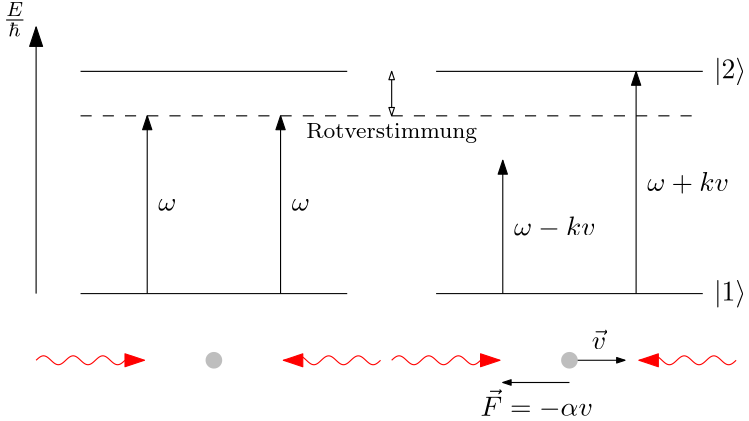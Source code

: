<?xml version="1.0"?>
<!DOCTYPE ipe SYSTEM "ipe.dtd">
<ipe version="70005" creator="Ipe 7.1.5">
<info created="D:20150520144725" modified="D:20150606224043"/>
<preamble>\usepackage{braket}</preamble>
<ipestyle name="basic">
<symbol name="arrow/arc(spx)">
<path stroke="sym-stroke" fill="sym-stroke" pen="sym-pen">
0 0 m
-1 0.333 l
-1 -0.333 l
h
</path>
</symbol>
<symbol name="arrow/farc(spx)">
<path stroke="sym-stroke" fill="white" pen="sym-pen">
0 0 m
-1 0.333 l
-1 -0.333 l
h
</path>
</symbol>
<symbol name="mark/circle(sx)" transformations="translations">
<path fill="sym-stroke">
0.6 0 0 0.6 0 0 e
0.4 0 0 0.4 0 0 e
</path>
</symbol>
<symbol name="mark/disk(sx)" transformations="translations">
<path fill="sym-stroke">
0.6 0 0 0.6 0 0 e
</path>
</symbol>
<symbol name="mark/fdisk(sfx)" transformations="translations">
<group>
<path fill="sym-fill">
0.5 0 0 0.5 0 0 e
</path>
<path fill="sym-stroke" fillrule="eofill">
0.6 0 0 0.6 0 0 e
0.4 0 0 0.4 0 0 e
</path>
</group>
</symbol>
<symbol name="mark/box(sx)" transformations="translations">
<path fill="sym-stroke" fillrule="eofill">
-0.6 -0.6 m
0.6 -0.6 l
0.6 0.6 l
-0.6 0.6 l
h
-0.4 -0.4 m
0.4 -0.4 l
0.4 0.4 l
-0.4 0.4 l
h
</path>
</symbol>
<symbol name="mark/square(sx)" transformations="translations">
<path fill="sym-stroke">
-0.6 -0.6 m
0.6 -0.6 l
0.6 0.6 l
-0.6 0.6 l
h
</path>
</symbol>
<symbol name="mark/fsquare(sfx)" transformations="translations">
<group>
<path fill="sym-fill">
-0.5 -0.5 m
0.5 -0.5 l
0.5 0.5 l
-0.5 0.5 l
h
</path>
<path fill="sym-stroke" fillrule="eofill">
-0.6 -0.6 m
0.6 -0.6 l
0.6 0.6 l
-0.6 0.6 l
h
-0.4 -0.4 m
0.4 -0.4 l
0.4 0.4 l
-0.4 0.4 l
h
</path>
</group>
</symbol>
<symbol name="mark/cross(sx)" transformations="translations">
<group>
<path fill="sym-stroke">
-0.43 -0.57 m
0.57 0.43 l
0.43 0.57 l
-0.57 -0.43 l
h
</path>
<path fill="sym-stroke">
-0.43 0.57 m
0.57 -0.43 l
0.43 -0.57 l
-0.57 0.43 l
h
</path>
</group>
</symbol>
<symbol name="arrow/fnormal(spx)">
<path stroke="sym-stroke" fill="white" pen="sym-pen">
0 0 m
-1 0.333 l
-1 -0.333 l
h
</path>
</symbol>
<symbol name="arrow/pointed(spx)">
<path stroke="sym-stroke" fill="sym-stroke" pen="sym-pen">
0 0 m
-1 0.333 l
-0.8 0 l
-1 -0.333 l
h
</path>
</symbol>
<symbol name="arrow/fpointed(spx)">
<path stroke="sym-stroke" fill="white" pen="sym-pen">
0 0 m
-1 0.333 l
-0.8 0 l
-1 -0.333 l
h
</path>
</symbol>
<symbol name="arrow/linear(spx)">
<path stroke="sym-stroke" pen="sym-pen">
-1 0.333 m
0 0 l
-1 -0.333 l
</path>
</symbol>
<symbol name="arrow/fdouble(spx)">
<path stroke="sym-stroke" fill="white" pen="sym-pen">
0 0 m
-1 0.333 l
-1 -0.333 l
h
-1 0 m
-2 0.333 l
-2 -0.333 l
h
</path>
</symbol>
<symbol name="arrow/double(spx)">
<path stroke="sym-stroke" fill="sym-stroke" pen="sym-pen">
0 0 m
-1 0.333 l
-1 -0.333 l
h
-1 0 m
-2 0.333 l
-2 -0.333 l
h
</path>
</symbol>
<pen name="heavier" value="0.8"/>
<pen name="fat" value="1.2"/>
<pen name="ultrafat" value="2"/>
<symbolsize name="large" value="5"/>
<symbolsize name="small" value="2"/>
<symbolsize name="tiny" value="1.1"/>
<arrowsize name="large" value="10"/>
<arrowsize name="small" value="5"/>
<arrowsize name="tiny" value="3"/>
<color name="red" value="1 0 0"/>
<color name="green" value="0 1 0"/>
<color name="blue" value="0 0 1"/>
<color name="yellow" value="1 1 0"/>
<color name="orange" value="1 0.647 0"/>
<color name="gold" value="1 0.843 0"/>
<color name="purple" value="0.627 0.125 0.941"/>
<color name="gray" value="0.745"/>
<color name="brown" value="0.647 0.165 0.165"/>
<color name="navy" value="0 0 0.502"/>
<color name="pink" value="1 0.753 0.796"/>
<color name="seagreen" value="0.18 0.545 0.341"/>
<color name="turquoise" value="0.251 0.878 0.816"/>
<color name="violet" value="0.933 0.51 0.933"/>
<color name="darkblue" value="0 0 0.545"/>
<color name="darkcyan" value="0 0.545 0.545"/>
<color name="darkgray" value="0.663"/>
<color name="darkgreen" value="0 0.392 0"/>
<color name="darkmagenta" value="0.545 0 0.545"/>
<color name="darkorange" value="1 0.549 0"/>
<color name="darkred" value="0.545 0 0"/>
<color name="lightblue" value="0.678 0.847 0.902"/>
<color name="lightcyan" value="0.878 1 1"/>
<color name="lightgray" value="0.827"/>
<color name="lightgreen" value="0.565 0.933 0.565"/>
<color name="lightyellow" value="1 1 0.878"/>
<dashstyle name="dashed" value="[4] 0"/>
<dashstyle name="dotted" value="[1 3] 0"/>
<dashstyle name="dash dotted" value="[4 2 1 2] 0"/>
<dashstyle name="dash dot dotted" value="[4 2 1 2 1 2] 0"/>
<textsize name="large" value="\large"/>
<textsize name="Large" value="\Large"/>
<textsize name="LARGE" value="\LARGE"/>
<textsize name="huge" value="\huge"/>
<textsize name="Huge" value="\Huge"/>
<textsize name="small" value="\small"/>
<textsize name="footnote" value="\footnotesize"/>
<textsize name="tiny" value="\tiny"/>
<textstyle name="center" begin="\begin{center}" end="\end{center}"/>
<textstyle name="itemize" begin="\begin{itemize}" end="\end{itemize}"/>
<textstyle name="item" begin="\begin{itemize}\item{}" end="\end{itemize}"/>
<gridsize name="4 pts" value="4"/>
<gridsize name="8 pts (~3 mm)" value="8"/>
<gridsize name="16 pts (~6 mm)" value="16"/>
<gridsize name="32 pts (~12 mm)" value="32"/>
<gridsize name="10 pts (~3.5 mm)" value="10"/>
<gridsize name="20 pts (~7 mm)" value="20"/>
<gridsize name="14 pts (~5 mm)" value="14"/>
<gridsize name="28 pts (~10 mm)" value="28"/>
<gridsize name="56 pts (~20 mm)" value="56"/>
<anglesize name="90 deg" value="90"/>
<anglesize name="60 deg" value="60"/>
<anglesize name="45 deg" value="45"/>
<anglesize name="30 deg" value="30"/>
<anglesize name="22.5 deg" value="22.5"/>
<tiling name="falling" angle="-60" step="4" width="1"/>
<tiling name="rising" angle="30" step="4" width="1"/>
</ipestyle>
<page>
<layer name="alpha"/>
<view layers="alpha" active="alpha"/>
<path layer="alpha" stroke="black">
80 704 m
176 704 l
</path>
<path matrix="1 0 0 1 0 -16" stroke="black">
80 800 m
176 800 l
</path>
<path matrix="1 0 0 1 128 80" stroke="black">
80 704 m
176 704 l
</path>
<path matrix="1 0 0 1 128 0" stroke="black">
80 704 m
176 704 l
</path>
<use matrix="1 0 0 1 0 8" name="mark/disk(sx)" pos="128 672" size="large" stroke="gray"/>
<path matrix="1 0 0 1 -8 8" stroke="red">
72 672 m
72.1077 672.102 72.2155 672.203 72.3232 672.303 c
72.431 672.402 72.5387 672.5 72.6465 672.594 c
72.7542 672.689 72.862 672.779 72.9697 672.865 c
73.0774 672.95 73.1852 673.03 73.2929 673.104 c
73.4007 673.177 73.5084 673.244 73.6162 673.303 c
73.7239 673.362 73.8316 673.413 73.9394 673.455 c
74.0471 673.497 74.1549 673.531 74.2626 673.555 c
74.3704 673.579 74.4781 673.593 74.5859 673.598 c
74.6936 673.603 74.8013 673.598 74.9091 673.584 c
75.0168 673.57 75.1246 673.546 75.2323 673.513 c
75.3401 673.479 75.4478 673.437 75.5556 673.386 c
75.6633 673.336 75.771 673.277 75.8788 673.21 c
75.9865 673.144 76.0943 673.07 76.202 672.991 c
76.3098 672.911 76.4175 672.825 76.5253 672.735 c
76.633 672.645 76.7407 672.55 76.8485 672.453 c
76.9562 672.356 77.064 672.256 77.1717 672.155 c
77.2795 672.054 77.3872 671.952 77.4949 671.851 c
77.6027 671.749 77.7104 671.649 77.8182 671.552 c
77.9259 671.454 78.0337 671.36 78.1414 671.269 c
78.2492 671.179 78.3569 671.093 78.4646 671.013 c
78.5724 670.933 78.6801 670.86 78.7879 670.793 c
78.8956 670.726 79.0034 670.667 79.1111 670.616 c
79.2189 670.565 79.3266 670.523 79.4343 670.489 c
79.5421 670.456 79.6498 670.431 79.7576 670.417 c
79.8653 670.402 79.9731 670.397 80.0808 670.402 c
80.1886 670.406 80.2963 670.42 80.404 670.444 c
80.5118 670.468 80.6195 670.501 80.7273 670.543 c
80.835 670.585 80.9428 670.636 81.0505 670.694 c
81.1582 670.753 81.266 670.819 81.3737 670.893 c
81.4815 670.966 81.5892 671.046 81.697 671.131 c
81.8047 671.216 81.9125 671.307 82.0202 671.401 c
82.1279 671.495 82.2357 671.593 82.3434 671.692 c
82.4512 671.792 82.5589 671.893 82.6667 671.995 c
82.7744 672.096 82.8822 672.198 82.9899 672.298 c
83.0976 672.397 83.2054 672.495 83.3131 672.59 c
83.4209 672.684 83.5286 672.775 83.6364 672.86 c
83.7441 672.946 83.8519 673.026 83.9596 673.1 c
84.0673 673.174 84.1751 673.241 84.2828 673.3 c
84.3906 673.359 84.4983 673.41 84.6061 673.453 c
84.7138 673.495 84.8215 673.529 84.9293 673.553 c
85.037 673.578 85.1448 673.593 85.2525 673.598 c
85.3603 673.603 85.468 673.599 85.5758 673.585 c
85.6835 673.571 85.7912 673.547 85.899 673.514 c
86.0067 673.481 86.1145 673.439 86.2222 673.389 c
86.33 673.339 86.4377 673.28 86.5455 673.214 c
86.6532 673.148 86.7609 673.074 86.8687 672.995 c
86.9764 672.915 87.0842 672.83 87.1919 672.74 c
87.2997 672.65 87.4074 672.555 87.5152 672.458 c
87.6229 672.361 87.7306 672.261 87.8384 672.16 c
87.9461 672.059 88.0539 671.957 88.1616 671.856 c
88.2694 671.755 88.3771 671.654 88.4848 671.557 c
88.5926 671.459 88.7003 671.364 88.8081 671.274 c
88.9158 671.184 89.0236 671.097 89.1313 671.017 c
89.2391 670.937 89.3468 670.863 89.4545 670.796 c
89.5623 670.729 89.67 670.67 89.7778 670.619 c
89.8855 670.567 89.9933 670.525 90.101 670.491 c
90.2088 670.457 90.3165 670.433 90.4242 670.418 c
90.532 670.403 90.6397 670.397 90.7475 670.401 c
90.8552 670.406 90.963 670.42 91.0707 670.443 c
91.1785 670.466 91.2862 670.499 91.3939 670.541 c
91.5017 670.582 91.6094 670.633 91.7172 670.691 c
91.8249 670.75 91.9327 670.816 92.0404 670.889 c
92.1481 670.962 92.2559 671.042 92.3636 671.127 c
92.4714 671.212 92.5791 671.302 92.6869 671.396 c
92.7946 671.49 92.9024 671.588 93.0101 671.687 c
93.1178 671.787 93.2256 671.888 93.3333 671.99 c
93.4411 672.091 93.5488 672.193 93.6566 672.293 c
93.7643 672.392 93.8721 672.49 93.9798 672.585 c
94.0875 672.679 94.1953 672.77 94.303 672.856 c
94.4108 672.942 94.5185 673.022 94.6263 673.096 c
94.734 673.17 94.8418 673.237 94.9495 673.297 c
95.0572 673.356 95.165 673.408 95.2727 673.451 c
95.3805 673.494 95.4882 673.528 95.596 673.552 c
95.7037 673.577 95.8114 673.592 95.9192 673.598 c
96.0269 673.603 96.1347 673.599 96.2424 673.585 c
96.3502 673.572 96.4579 673.548 96.5657 673.516 c
96.6734 673.483 96.7811 673.442 96.8889 673.392 c
96.9966 673.341 97.1044 673.283 97.2121 673.217 c
97.3199 673.151 97.4276 673.078 97.5354 672.999 c
97.6431 672.919 97.7508 672.834 97.8586 672.744 c
97.9663 672.654 98.0741 672.56 98.1818 672.463 c
98.2896 672.366 98.3973 672.266 98.5051 672.165 c
98.6128 672.064 98.7205 671.962 98.8283 671.861 c
98.936 671.76 99.0438 671.659 99.1515 671.562 c
99.2593 671.464 99.367 671.369 99.4747 671.279 c
99.5825 671.188 99.6902 671.102 99.798 671.021 c
99.9057 670.941 100.013 670.867 100.121 670.8 c
100.229 670.733 100.337 670.673 100.444 670.621 c
100.552 670.57 100.66 670.527 100.768 670.493 c
100.875 670.459 100.983 670.434 101.091 670.418 c
101.199 670.403 101.306 670.397 101.414 670.401 c
101.522 670.405 101.63 670.419 101.737 670.442 c
101.845 670.465 101.953 670.497 102.061 670.539 c
102.168 670.58 102.276 670.63 102.384 670.688 c
102.492 670.746 102.599 670.812 102.707 670.885 c
102.815 670.958 102.923 671.038 103.03 671.123 c
103.138 671.207 103.246 671.298 103.354 671.391 c
103.461 671.485 103.569 671.583 103.677 671.682 c
103.785 671.782 103.892 671.882 104 671.985 c
</path>
<path matrix="1 0 0 1 -1 8" stroke="red" arrow="normal/normal">
100 672 m
104 672 l
</path>
<path matrix="-1 0 0 -1 260 1351.99" stroke="red">
72 672 m
72.1077 672.102 72.2155 672.203 72.3232 672.303 c
72.431 672.402 72.5387 672.5 72.6465 672.594 c
72.7542 672.689 72.862 672.779 72.9697 672.865 c
73.0774 672.95 73.1852 673.03 73.2929 673.104 c
73.4007 673.177 73.5084 673.244 73.6162 673.303 c
73.7239 673.362 73.8316 673.413 73.9394 673.455 c
74.0471 673.497 74.1549 673.531 74.2626 673.555 c
74.3704 673.579 74.4781 673.593 74.5859 673.598 c
74.6936 673.603 74.8013 673.598 74.9091 673.584 c
75.0168 673.57 75.1246 673.546 75.2323 673.513 c
75.3401 673.479 75.4478 673.437 75.5556 673.386 c
75.6633 673.336 75.771 673.277 75.8788 673.21 c
75.9865 673.144 76.0943 673.07 76.202 672.991 c
76.3098 672.911 76.4175 672.825 76.5253 672.735 c
76.633 672.645 76.7407 672.55 76.8485 672.453 c
76.9562 672.356 77.064 672.256 77.1717 672.155 c
77.2795 672.054 77.3872 671.952 77.4949 671.851 c
77.6027 671.749 77.7104 671.649 77.8182 671.552 c
77.9259 671.454 78.0337 671.36 78.1414 671.269 c
78.2492 671.179 78.3569 671.093 78.4646 671.013 c
78.5724 670.933 78.6801 670.86 78.7879 670.793 c
78.8956 670.726 79.0034 670.667 79.1111 670.616 c
79.2189 670.565 79.3266 670.523 79.4343 670.489 c
79.5421 670.456 79.6498 670.431 79.7576 670.417 c
79.8653 670.402 79.9731 670.397 80.0808 670.402 c
80.1886 670.406 80.2963 670.42 80.404 670.444 c
80.5118 670.468 80.6195 670.501 80.7273 670.543 c
80.835 670.585 80.9428 670.636 81.0505 670.694 c
81.1582 670.753 81.266 670.819 81.3737 670.893 c
81.4815 670.966 81.5892 671.046 81.697 671.131 c
81.8047 671.216 81.9125 671.307 82.0202 671.401 c
82.1279 671.495 82.2357 671.593 82.3434 671.692 c
82.4512 671.792 82.5589 671.893 82.6667 671.995 c
82.7744 672.096 82.8822 672.198 82.9899 672.298 c
83.0976 672.397 83.2054 672.495 83.3131 672.59 c
83.4209 672.684 83.5286 672.775 83.6364 672.86 c
83.7441 672.946 83.8519 673.026 83.9596 673.1 c
84.0673 673.174 84.1751 673.241 84.2828 673.3 c
84.3906 673.359 84.4983 673.41 84.6061 673.453 c
84.7138 673.495 84.8215 673.529 84.9293 673.553 c
85.037 673.578 85.1448 673.593 85.2525 673.598 c
85.3603 673.603 85.468 673.599 85.5758 673.585 c
85.6835 673.571 85.7912 673.547 85.899 673.514 c
86.0067 673.481 86.1145 673.439 86.2222 673.389 c
86.33 673.339 86.4377 673.28 86.5455 673.214 c
86.6532 673.148 86.7609 673.074 86.8687 672.995 c
86.9764 672.915 87.0842 672.83 87.1919 672.74 c
87.2997 672.65 87.4074 672.555 87.5152 672.458 c
87.6229 672.361 87.7306 672.261 87.8384 672.16 c
87.9461 672.059 88.0539 671.957 88.1616 671.856 c
88.2694 671.755 88.3771 671.654 88.4848 671.557 c
88.5926 671.459 88.7003 671.364 88.8081 671.274 c
88.9158 671.184 89.0236 671.097 89.1313 671.017 c
89.2391 670.937 89.3468 670.863 89.4545 670.796 c
89.5623 670.729 89.67 670.67 89.7778 670.619 c
89.8855 670.567 89.9933 670.525 90.101 670.491 c
90.2088 670.457 90.3165 670.433 90.4242 670.418 c
90.532 670.403 90.6397 670.397 90.7475 670.401 c
90.8552 670.406 90.963 670.42 91.0707 670.443 c
91.1785 670.466 91.2862 670.499 91.3939 670.541 c
91.5017 670.582 91.6094 670.633 91.7172 670.691 c
91.8249 670.75 91.9327 670.816 92.0404 670.889 c
92.1481 670.962 92.2559 671.042 92.3636 671.127 c
92.4714 671.212 92.5791 671.302 92.6869 671.396 c
92.7946 671.49 92.9024 671.588 93.0101 671.687 c
93.1178 671.787 93.2256 671.888 93.3333 671.99 c
93.4411 672.091 93.5488 672.193 93.6566 672.293 c
93.7643 672.392 93.8721 672.49 93.9798 672.585 c
94.0875 672.679 94.1953 672.77 94.303 672.856 c
94.4108 672.942 94.5185 673.022 94.6263 673.096 c
94.734 673.17 94.8418 673.237 94.9495 673.297 c
95.0572 673.356 95.165 673.408 95.2727 673.451 c
95.3805 673.494 95.4882 673.528 95.596 673.552 c
95.7037 673.577 95.8114 673.592 95.9192 673.598 c
96.0269 673.603 96.1347 673.599 96.2424 673.585 c
96.3502 673.572 96.4579 673.548 96.5657 673.516 c
96.6734 673.483 96.7811 673.442 96.8889 673.392 c
96.9966 673.341 97.1044 673.283 97.2121 673.217 c
97.3199 673.151 97.4276 673.078 97.5354 672.999 c
97.6431 672.919 97.7508 672.834 97.8586 672.744 c
97.9663 672.654 98.0741 672.56 98.1818 672.463 c
98.2896 672.366 98.3973 672.266 98.5051 672.165 c
98.6128 672.064 98.7205 671.962 98.8283 671.861 c
98.936 671.76 99.0438 671.659 99.1515 671.562 c
99.2593 671.464 99.367 671.369 99.4747 671.279 c
99.5825 671.188 99.6902 671.102 99.798 671.021 c
99.9057 670.941 100.013 670.867 100.121 670.8 c
100.229 670.733 100.337 670.673 100.444 670.621 c
100.552 670.57 100.66 670.527 100.768 670.493 c
100.875 670.459 100.983 670.434 101.091 670.418 c
101.199 670.403 101.306 670.397 101.414 670.401 c
101.522 670.405 101.63 670.419 101.737 670.442 c
101.845 670.465 101.953 670.497 102.061 670.539 c
102.168 670.58 102.276 670.63 102.384 670.688 c
102.492 670.746 102.599 670.812 102.707 670.885 c
102.815 670.958 102.923 671.038 103.03 671.123 c
103.138 671.207 103.246 671.298 103.354 671.391 c
103.461 671.485 103.569 671.583 103.677 671.682 c
103.785 671.782 103.892 671.882 104 671.985 c
</path>
<path matrix="-1 0 0 -1 257 1351.99" stroke="red" arrow="normal/normal">
100 672 m
104 672 l
</path>
<path matrix="1 0 0 1 120 8" stroke="red">
72 672 m
72.1077 672.102 72.2155 672.203 72.3232 672.303 c
72.431 672.402 72.5387 672.5 72.6465 672.594 c
72.7542 672.689 72.862 672.779 72.9697 672.865 c
73.0774 672.95 73.1852 673.03 73.2929 673.104 c
73.4007 673.177 73.5084 673.244 73.6162 673.303 c
73.7239 673.362 73.8316 673.413 73.9394 673.455 c
74.0471 673.497 74.1549 673.531 74.2626 673.555 c
74.3704 673.579 74.4781 673.593 74.5859 673.598 c
74.6936 673.603 74.8013 673.598 74.9091 673.584 c
75.0168 673.57 75.1246 673.546 75.2323 673.513 c
75.3401 673.479 75.4478 673.437 75.5556 673.386 c
75.6633 673.336 75.771 673.277 75.8788 673.21 c
75.9865 673.144 76.0943 673.07 76.202 672.991 c
76.3098 672.911 76.4175 672.825 76.5253 672.735 c
76.633 672.645 76.7407 672.55 76.8485 672.453 c
76.9562 672.356 77.064 672.256 77.1717 672.155 c
77.2795 672.054 77.3872 671.952 77.4949 671.851 c
77.6027 671.749 77.7104 671.649 77.8182 671.552 c
77.9259 671.454 78.0337 671.36 78.1414 671.269 c
78.2492 671.179 78.3569 671.093 78.4646 671.013 c
78.5724 670.933 78.6801 670.86 78.7879 670.793 c
78.8956 670.726 79.0034 670.667 79.1111 670.616 c
79.2189 670.565 79.3266 670.523 79.4343 670.489 c
79.5421 670.456 79.6498 670.431 79.7576 670.417 c
79.8653 670.402 79.9731 670.397 80.0808 670.402 c
80.1886 670.406 80.2963 670.42 80.404 670.444 c
80.5118 670.468 80.6195 670.501 80.7273 670.543 c
80.835 670.585 80.9428 670.636 81.0505 670.694 c
81.1582 670.753 81.266 670.819 81.3737 670.893 c
81.4815 670.966 81.5892 671.046 81.697 671.131 c
81.8047 671.216 81.9125 671.307 82.0202 671.401 c
82.1279 671.495 82.2357 671.593 82.3434 671.692 c
82.4512 671.792 82.5589 671.893 82.6667 671.995 c
82.7744 672.096 82.8822 672.198 82.9899 672.298 c
83.0976 672.397 83.2054 672.495 83.3131 672.59 c
83.4209 672.684 83.5286 672.775 83.6364 672.86 c
83.7441 672.946 83.8519 673.026 83.9596 673.1 c
84.0673 673.174 84.1751 673.241 84.2828 673.3 c
84.3906 673.359 84.4983 673.41 84.6061 673.453 c
84.7138 673.495 84.8215 673.529 84.9293 673.553 c
85.037 673.578 85.1448 673.593 85.2525 673.598 c
85.3603 673.603 85.468 673.599 85.5758 673.585 c
85.6835 673.571 85.7912 673.547 85.899 673.514 c
86.0067 673.481 86.1145 673.439 86.2222 673.389 c
86.33 673.339 86.4377 673.28 86.5455 673.214 c
86.6532 673.148 86.7609 673.074 86.8687 672.995 c
86.9764 672.915 87.0842 672.83 87.1919 672.74 c
87.2997 672.65 87.4074 672.555 87.5152 672.458 c
87.6229 672.361 87.7306 672.261 87.8384 672.16 c
87.9461 672.059 88.0539 671.957 88.1616 671.856 c
88.2694 671.755 88.3771 671.654 88.4848 671.557 c
88.5926 671.459 88.7003 671.364 88.8081 671.274 c
88.9158 671.184 89.0236 671.097 89.1313 671.017 c
89.2391 670.937 89.3468 670.863 89.4545 670.796 c
89.5623 670.729 89.67 670.67 89.7778 670.619 c
89.8855 670.567 89.9933 670.525 90.101 670.491 c
90.2088 670.457 90.3165 670.433 90.4242 670.418 c
90.532 670.403 90.6397 670.397 90.7475 670.401 c
90.8552 670.406 90.963 670.42 91.0707 670.443 c
91.1785 670.466 91.2862 670.499 91.3939 670.541 c
91.5017 670.582 91.6094 670.633 91.7172 670.691 c
91.8249 670.75 91.9327 670.816 92.0404 670.889 c
92.1481 670.962 92.2559 671.042 92.3636 671.127 c
92.4714 671.212 92.5791 671.302 92.6869 671.396 c
92.7946 671.49 92.9024 671.588 93.0101 671.687 c
93.1178 671.787 93.2256 671.888 93.3333 671.99 c
93.4411 672.091 93.5488 672.193 93.6566 672.293 c
93.7643 672.392 93.8721 672.49 93.9798 672.585 c
94.0875 672.679 94.1953 672.77 94.303 672.856 c
94.4108 672.942 94.5185 673.022 94.6263 673.096 c
94.734 673.17 94.8418 673.237 94.9495 673.297 c
95.0572 673.356 95.165 673.408 95.2727 673.451 c
95.3805 673.494 95.4882 673.528 95.596 673.552 c
95.7037 673.577 95.8114 673.592 95.9192 673.598 c
96.0269 673.603 96.1347 673.599 96.2424 673.585 c
96.3502 673.572 96.4579 673.548 96.5657 673.516 c
96.6734 673.483 96.7811 673.442 96.8889 673.392 c
96.9966 673.341 97.1044 673.283 97.2121 673.217 c
97.3199 673.151 97.4276 673.078 97.5354 672.999 c
97.6431 672.919 97.7508 672.834 97.8586 672.744 c
97.9663 672.654 98.0741 672.56 98.1818 672.463 c
98.2896 672.366 98.3973 672.266 98.5051 672.165 c
98.6128 672.064 98.7205 671.962 98.8283 671.861 c
98.936 671.76 99.0438 671.659 99.1515 671.562 c
99.2593 671.464 99.367 671.369 99.4747 671.279 c
99.5825 671.188 99.6902 671.102 99.798 671.021 c
99.9057 670.941 100.013 670.867 100.121 670.8 c
100.229 670.733 100.337 670.673 100.444 670.621 c
100.552 670.57 100.66 670.527 100.768 670.493 c
100.875 670.459 100.983 670.434 101.091 670.418 c
101.199 670.403 101.306 670.397 101.414 670.401 c
101.522 670.405 101.63 670.419 101.737 670.442 c
101.845 670.465 101.953 670.497 102.061 670.539 c
102.168 670.58 102.276 670.63 102.384 670.688 c
102.492 670.746 102.599 670.812 102.707 670.885 c
102.815 670.958 102.923 671.038 103.03 671.123 c
103.138 671.207 103.246 671.298 103.354 671.391 c
103.461 671.485 103.569 671.583 103.677 671.682 c
103.785 671.782 103.892 671.882 104 671.985 c
</path>
<path matrix="1 0 0 1 127 8" stroke="red" arrow="normal/normal">
100 672 m
104 672 l
</path>
<path matrix="-1 0 0 -1 388 1351.99" stroke="red">
72 672 m
72.1077 672.102 72.2155 672.203 72.3232 672.303 c
72.431 672.402 72.5387 672.5 72.6465 672.594 c
72.7542 672.689 72.862 672.779 72.9697 672.865 c
73.0774 672.95 73.1852 673.03 73.2929 673.104 c
73.4007 673.177 73.5084 673.244 73.6162 673.303 c
73.7239 673.362 73.8316 673.413 73.9394 673.455 c
74.0471 673.497 74.1549 673.531 74.2626 673.555 c
74.3704 673.579 74.4781 673.593 74.5859 673.598 c
74.6936 673.603 74.8013 673.598 74.9091 673.584 c
75.0168 673.57 75.1246 673.546 75.2323 673.513 c
75.3401 673.479 75.4478 673.437 75.5556 673.386 c
75.6633 673.336 75.771 673.277 75.8788 673.21 c
75.9865 673.144 76.0943 673.07 76.202 672.991 c
76.3098 672.911 76.4175 672.825 76.5253 672.735 c
76.633 672.645 76.7407 672.55 76.8485 672.453 c
76.9562 672.356 77.064 672.256 77.1717 672.155 c
77.2795 672.054 77.3872 671.952 77.4949 671.851 c
77.6027 671.749 77.7104 671.649 77.8182 671.552 c
77.9259 671.454 78.0337 671.36 78.1414 671.269 c
78.2492 671.179 78.3569 671.093 78.4646 671.013 c
78.5724 670.933 78.6801 670.86 78.7879 670.793 c
78.8956 670.726 79.0034 670.667 79.1111 670.616 c
79.2189 670.565 79.3266 670.523 79.4343 670.489 c
79.5421 670.456 79.6498 670.431 79.7576 670.417 c
79.8653 670.402 79.9731 670.397 80.0808 670.402 c
80.1886 670.406 80.2963 670.42 80.404 670.444 c
80.5118 670.468 80.6195 670.501 80.7273 670.543 c
80.835 670.585 80.9428 670.636 81.0505 670.694 c
81.1582 670.753 81.266 670.819 81.3737 670.893 c
81.4815 670.966 81.5892 671.046 81.697 671.131 c
81.8047 671.216 81.9125 671.307 82.0202 671.401 c
82.1279 671.495 82.2357 671.593 82.3434 671.692 c
82.4512 671.792 82.5589 671.893 82.6667 671.995 c
82.7744 672.096 82.8822 672.198 82.9899 672.298 c
83.0976 672.397 83.2054 672.495 83.3131 672.59 c
83.4209 672.684 83.5286 672.775 83.6364 672.86 c
83.7441 672.946 83.8519 673.026 83.9596 673.1 c
84.0673 673.174 84.1751 673.241 84.2828 673.3 c
84.3906 673.359 84.4983 673.41 84.6061 673.453 c
84.7138 673.495 84.8215 673.529 84.9293 673.553 c
85.037 673.578 85.1448 673.593 85.2525 673.598 c
85.3603 673.603 85.468 673.599 85.5758 673.585 c
85.6835 673.571 85.7912 673.547 85.899 673.514 c
86.0067 673.481 86.1145 673.439 86.2222 673.389 c
86.33 673.339 86.4377 673.28 86.5455 673.214 c
86.6532 673.148 86.7609 673.074 86.8687 672.995 c
86.9764 672.915 87.0842 672.83 87.1919 672.74 c
87.2997 672.65 87.4074 672.555 87.5152 672.458 c
87.6229 672.361 87.7306 672.261 87.8384 672.16 c
87.9461 672.059 88.0539 671.957 88.1616 671.856 c
88.2694 671.755 88.3771 671.654 88.4848 671.557 c
88.5926 671.459 88.7003 671.364 88.8081 671.274 c
88.9158 671.184 89.0236 671.097 89.1313 671.017 c
89.2391 670.937 89.3468 670.863 89.4545 670.796 c
89.5623 670.729 89.67 670.67 89.7778 670.619 c
89.8855 670.567 89.9933 670.525 90.101 670.491 c
90.2088 670.457 90.3165 670.433 90.4242 670.418 c
90.532 670.403 90.6397 670.397 90.7475 670.401 c
90.8552 670.406 90.963 670.42 91.0707 670.443 c
91.1785 670.466 91.2862 670.499 91.3939 670.541 c
91.5017 670.582 91.6094 670.633 91.7172 670.691 c
91.8249 670.75 91.9327 670.816 92.0404 670.889 c
92.1481 670.962 92.2559 671.042 92.3636 671.127 c
92.4714 671.212 92.5791 671.302 92.6869 671.396 c
92.7946 671.49 92.9024 671.588 93.0101 671.687 c
93.1178 671.787 93.2256 671.888 93.3333 671.99 c
93.4411 672.091 93.5488 672.193 93.6566 672.293 c
93.7643 672.392 93.8721 672.49 93.9798 672.585 c
94.0875 672.679 94.1953 672.77 94.303 672.856 c
94.4108 672.942 94.5185 673.022 94.6263 673.096 c
94.734 673.17 94.8418 673.237 94.9495 673.297 c
95.0572 673.356 95.165 673.408 95.2727 673.451 c
95.3805 673.494 95.4882 673.528 95.596 673.552 c
95.7037 673.577 95.8114 673.592 95.9192 673.598 c
96.0269 673.603 96.1347 673.599 96.2424 673.585 c
96.3502 673.572 96.4579 673.548 96.5657 673.516 c
96.6734 673.483 96.7811 673.442 96.8889 673.392 c
96.9966 673.341 97.1044 673.283 97.2121 673.217 c
97.3199 673.151 97.4276 673.078 97.5354 672.999 c
97.6431 672.919 97.7508 672.834 97.8586 672.744 c
97.9663 672.654 98.0741 672.56 98.1818 672.463 c
98.2896 672.366 98.3973 672.266 98.5051 672.165 c
98.6128 672.064 98.7205 671.962 98.8283 671.861 c
98.936 671.76 99.0438 671.659 99.1515 671.562 c
99.2593 671.464 99.367 671.369 99.4747 671.279 c
99.5825 671.188 99.6902 671.102 99.798 671.021 c
99.9057 670.941 100.013 670.867 100.121 670.8 c
100.229 670.733 100.337 670.673 100.444 670.621 c
100.552 670.57 100.66 670.527 100.768 670.493 c
100.875 670.459 100.983 670.434 101.091 670.418 c
101.199 670.403 101.306 670.397 101.414 670.401 c
101.522 670.405 101.63 670.419 101.737 670.442 c
101.845 670.465 101.953 670.497 102.061 670.539 c
102.168 670.58 102.276 670.63 102.384 670.688 c
102.492 670.746 102.599 670.812 102.707 670.885 c
102.815 670.958 102.923 671.038 103.03 671.123 c
103.138 671.207 103.246 671.298 103.354 671.391 c
103.461 671.485 103.569 671.583 103.677 671.682 c
103.785 671.782 103.892 671.882 104 671.985 c
</path>
<path matrix="-1 0 0 -1 385 1351.99" stroke="red" arrow="normal/normal">
100 672 m
104 672 l
</path>
<path stroke="black" arrow="normal/small">
104 704 m
104 768 l
</path>
<path stroke="black" arrow="normal/small">
152 704 m
152 768 l
</path>
<text matrix="1 0 0 1 128 0" transformations="translations" pos="180 784" stroke="black" type="label" width="11.623" height="7.473" depth="2.49" valign="center">$\ket{2}$</text>
<text matrix="1 0 0 1 128 -80" transformations="translations" pos="180 784" stroke="black" type="label" width="11.623" height="7.473" depth="2.49" valign="center">$\ket{1}$</text>
<text matrix="1 0 0 1 -4 -24" transformations="translations" pos="112 760" stroke="black" type="label" width="6.559" height="4.289" depth="0" valign="center">$\omega$</text>
<text matrix="1 0 0 1 44 -24" transformations="translations" pos="112 760" stroke="black" type="label" width="6.559" height="4.289" depth="0" valign="center">$\omega$</text>
<path matrix="1 0 0 1 0 8" stroke="black" arrow="normal/tiny">
256 672 m
276 672 l
</path>
<text matrix="1 0 0 1 -8 8" transformations="translations" pos="272 676" stroke="black" type="label" width="5.187" height="7.118" depth="0" valign="baseline">$\vec{v}$</text>
<path stroke="black" arrow="normal/small">
232 704 m
232 752 l
</path>
<path stroke="black" arrow="normal/small">
280 704 m
280 784 l
</path>
<text matrix="1 0 0 1 -4 -16" transformations="translations" pos="240 744" stroke="black" type="label" width="29.422" height="6.919" depth="0.83" valign="center">$\omega - k v$</text>
<text matrix="1 0 0 1 172 -16" transformations="translations" pos="112 760" stroke="black" type="label" width="29.422" height="6.919" depth="0.83" valign="center">$\omega + kv$</text>
<use matrix="1 0 0 1 0 8" name="mark/disk(sx)" pos="256 672" size="large" stroke="gray"/>
<path stroke="black" dash="dashed">
80 768 m
304 768 l
</path>
<path stroke="black" arrow="normal/normal">
64 704 m
64 800 l
</path>
<text matrix="1 0 0 1 -4 0" transformations="translations" pos="56 800" stroke="black" type="label" width="8.623" height="8.694" depth="3.43" valign="baseline">$\frac{E}{\hbar}$</text>
<path stroke="black" arrow="normal/tiny">
256 672 m
232 672 l
</path>
<text matrix="1 0 0 1 0 -12" transformations="translations" pos="192 772" stroke="black" type="label" width="61.563" height="5.446" depth="1.55" halign="center" valign="baseline" size="footnote">Rotverstimmung</text>
<path stroke="black" arrow="fnormal/tiny" rarrow="fnormal/tiny">
192 784 m
192 768 l
</path>
<text matrix="1 0 0 1 -8 -4" transformations="translations" pos="232 664" stroke="black" type="label" width="40.419" height="9.636" depth="0.83" valign="baseline">$\vec{F} = - \alpha v$</text>
</page>
</ipe>
